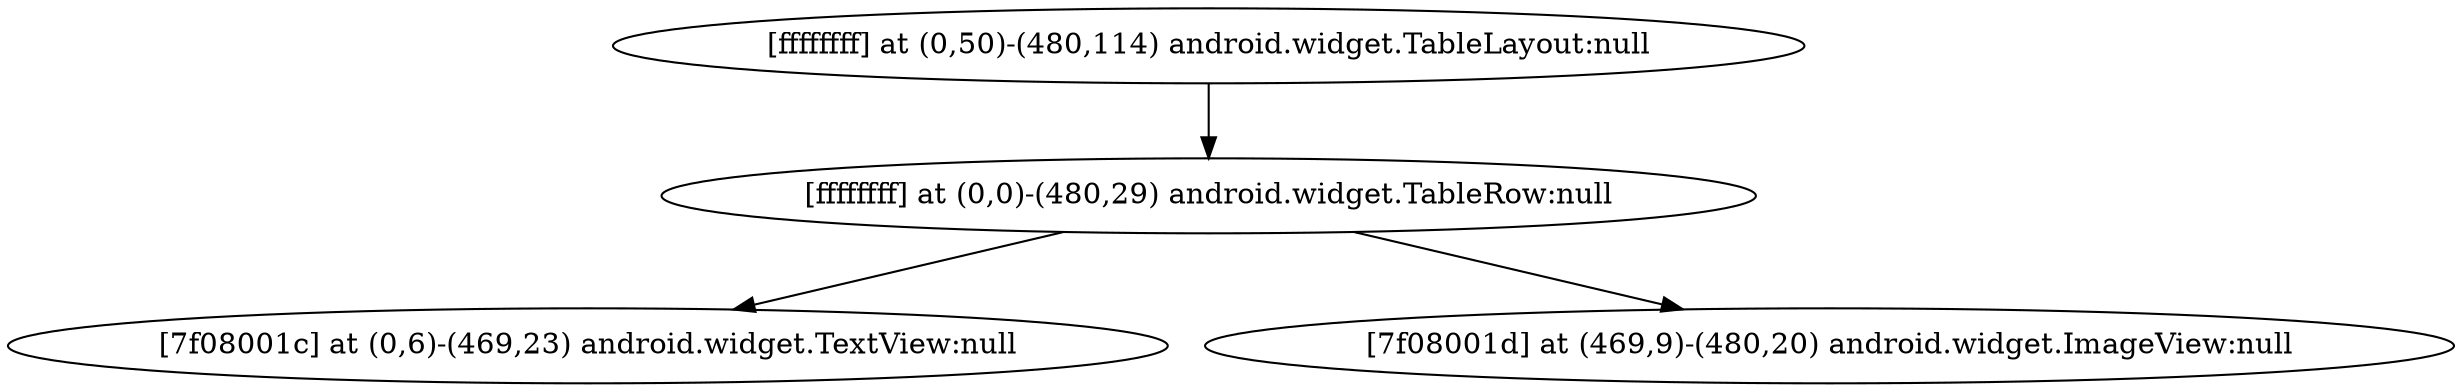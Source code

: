 strict digraph G {
  1 [ label="[ffffffff] at (0,50)-(480,114) android.widget.TableLayout:null" ];
  2 [ label="[ffffffff] at (0,0)-(480,29) android.widget.TableRow:null" ];
  3 [ label="[7f08001c] at (0,6)-(469,23) android.widget.TextView:null" ];
  4 [ label="[7f08001d] at (469,9)-(480,20) android.widget.ImageView:null" ];
  1 -> 2;
  2 -> 3;
  2 -> 4;
}
